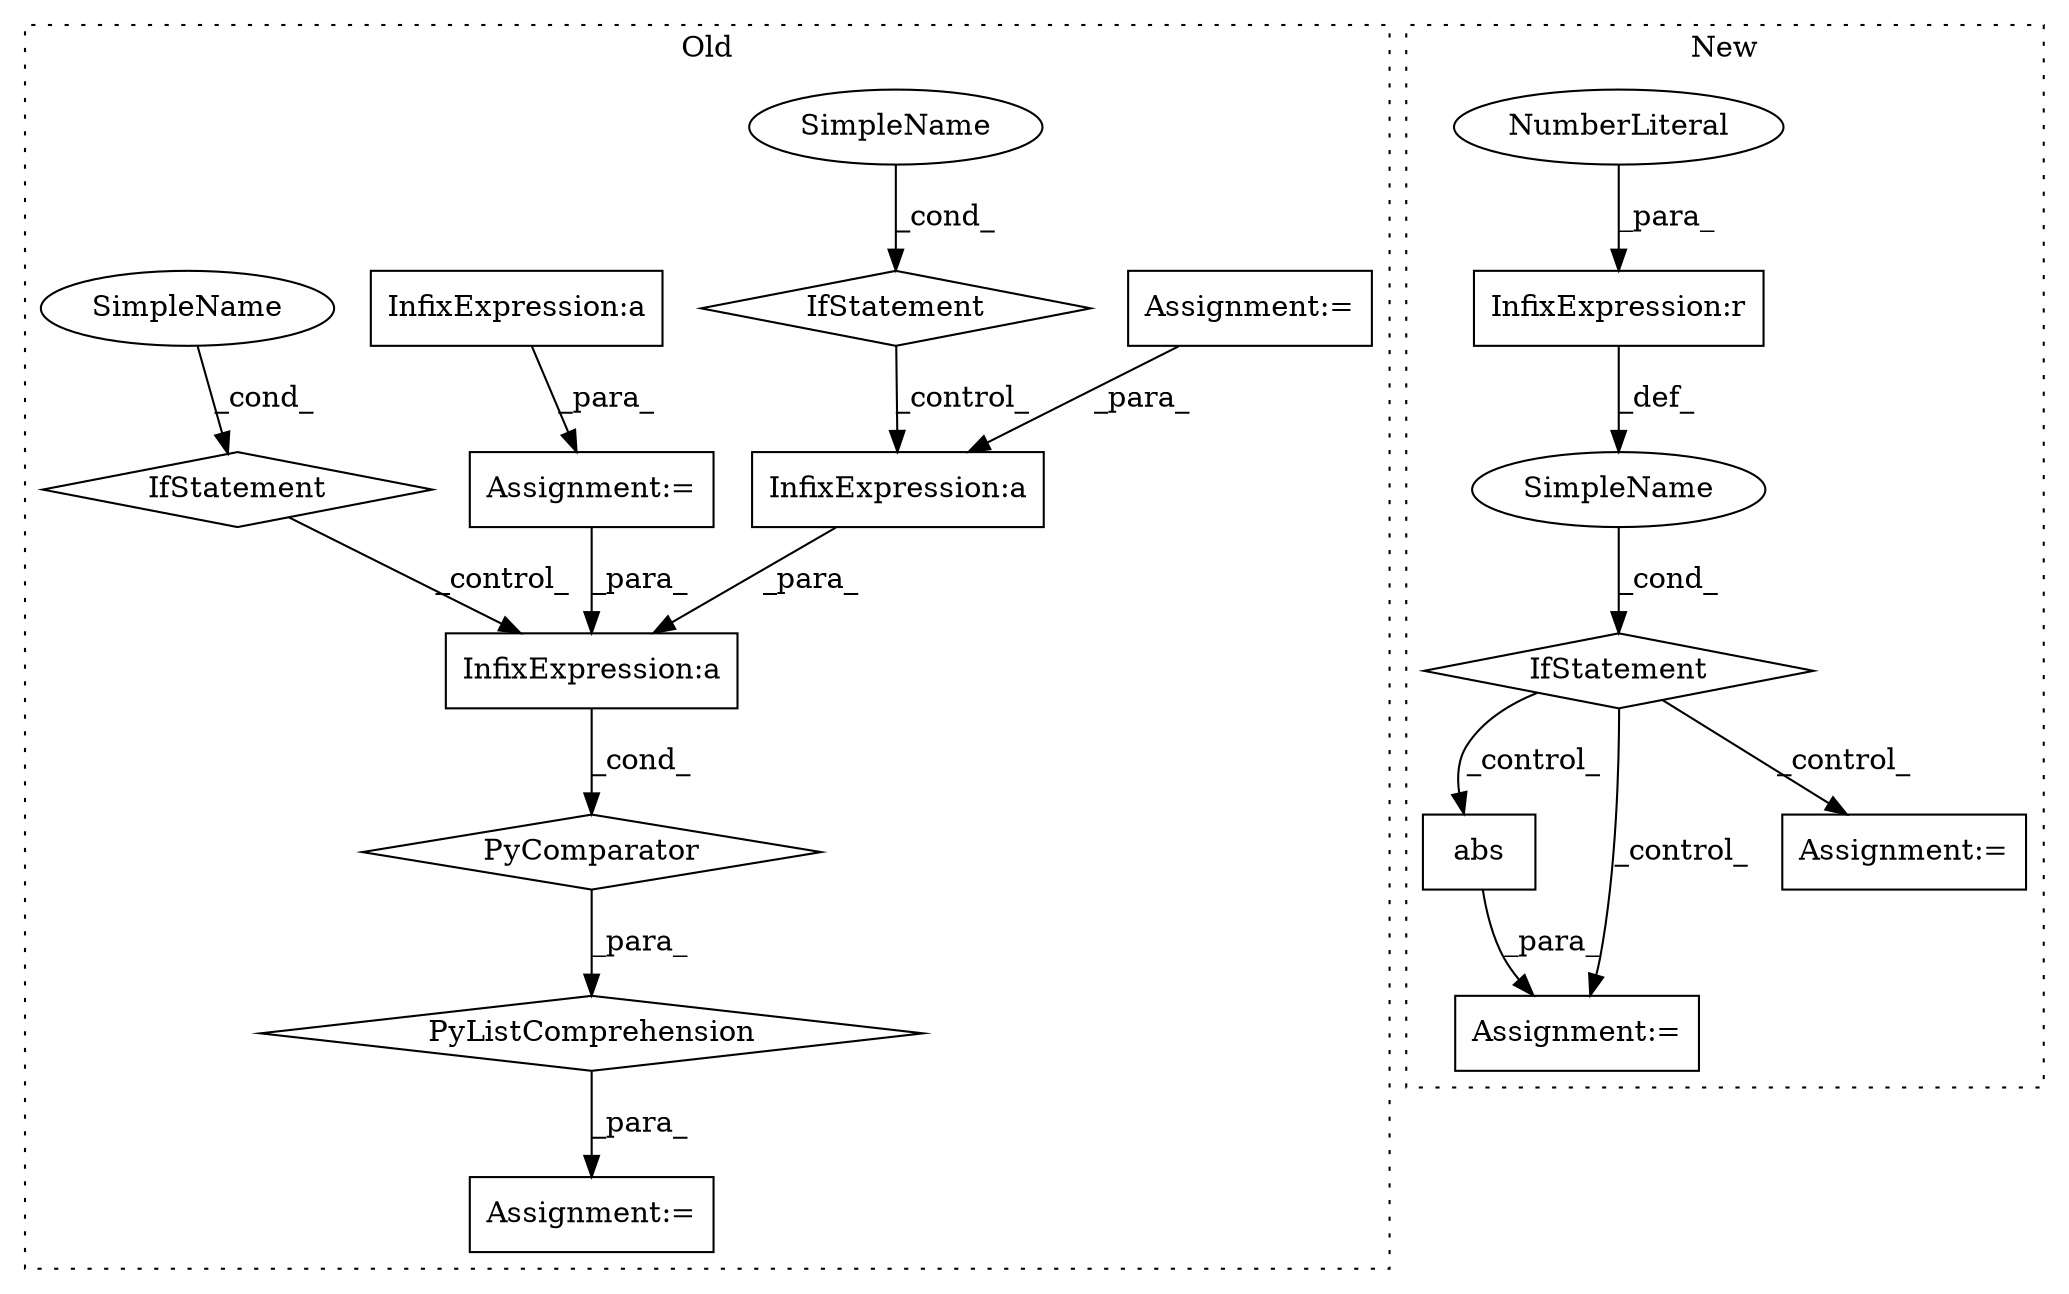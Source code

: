 digraph G {
subgraph cluster0 {
1 [label="PyComparator" a="113" s="908" l="24" shape="diamond"];
3 [label="Assignment:=" a="7" s="723" l="24" shape="box"];
4 [label="PyListComprehension" a="109" s="779" l="161" shape="diamond"];
5 [label="Assignment:=" a="7" s="761" l="1" shape="box"];
9 [label="InfixExpression:a" a="27" s="801" l="3" shape="box"];
10 [label="IfStatement" a="25" s="908" l="24" shape="diamond"];
11 [label="InfixExpression:a" a="27" s="605" l="3" shape="box"];
12 [label="IfStatement" a="25" s="723" l="24" shape="diamond"];
13 [label="InfixExpression:a" a="27" s="650" l="3" shape="box"];
17 [label="Assignment:=" a="7" s="594" l="1" shape="box"];
18 [label="SimpleName" a="42" s="742" l="5" shape="ellipse"];
19 [label="SimpleName" a="42" s="927" l="5" shape="ellipse"];
label = "Old";
style="dotted";
}
subgraph cluster1 {
2 [label="abs" a="32" s="823,830" l="4,1" shape="box"];
6 [label="Assignment:=" a="7" s="790" l="1" shape="box"];
7 [label="SimpleName" a="42" s="" l="" shape="ellipse"];
8 [label="IfStatement" a="25" s="589,600" l="4,2" shape="diamond"];
14 [label="InfixExpression:r" a="27" s="596" l="3" shape="box"];
15 [label="NumberLiteral" a="34" s="599" l="1" shape="ellipse"];
16 [label="Assignment:=" a="7" s="733" l="26" shape="box"];
label = "New";
style="dotted";
}
1 -> 4 [label="_para_"];
2 -> 6 [label="_para_"];
3 -> 13 [label="_para_"];
4 -> 5 [label="_para_"];
7 -> 8 [label="_cond_"];
8 -> 16 [label="_control_"];
8 -> 2 [label="_control_"];
8 -> 6 [label="_control_"];
9 -> 1 [label="_cond_"];
10 -> 9 [label="_control_"];
11 -> 17 [label="_para_"];
12 -> 13 [label="_control_"];
13 -> 9 [label="_para_"];
14 -> 7 [label="_def_"];
15 -> 14 [label="_para_"];
17 -> 9 [label="_para_"];
18 -> 12 [label="_cond_"];
19 -> 10 [label="_cond_"];
}